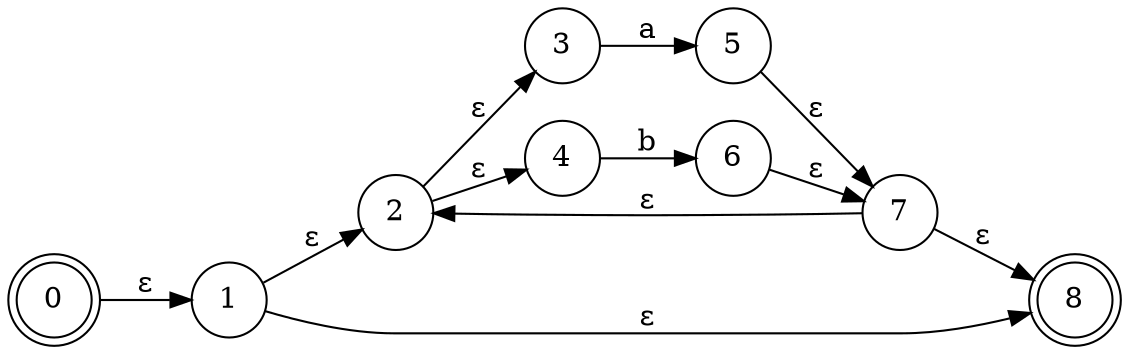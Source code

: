 digraph NFA {
	graph [rankdir=LR]
	node [shape=circle]
	0 -> 1 [label="ε"]
	0 [label=0 shape=doublecircle]
	1 -> 2 [label="ε"]
	1 -> 8 [label="ε"]
	1 [label=1]
	2 -> 3 [label="ε"]
	2 -> 4 [label="ε"]
	2 [label=2]
	3 -> 5 [label=a]
	3 [label=3]
	4 -> 6 [label=b]
	4 [label=4]
	5 -> 7 [label="ε"]
	5 [label=5]
	6 -> 7 [label="ε"]
	6 [label=6]
	7 -> 2 [label="ε"]
	7 -> 8 [label="ε"]
	7 [label=7]
	8 [label=8 shape=doublecircle]
}
